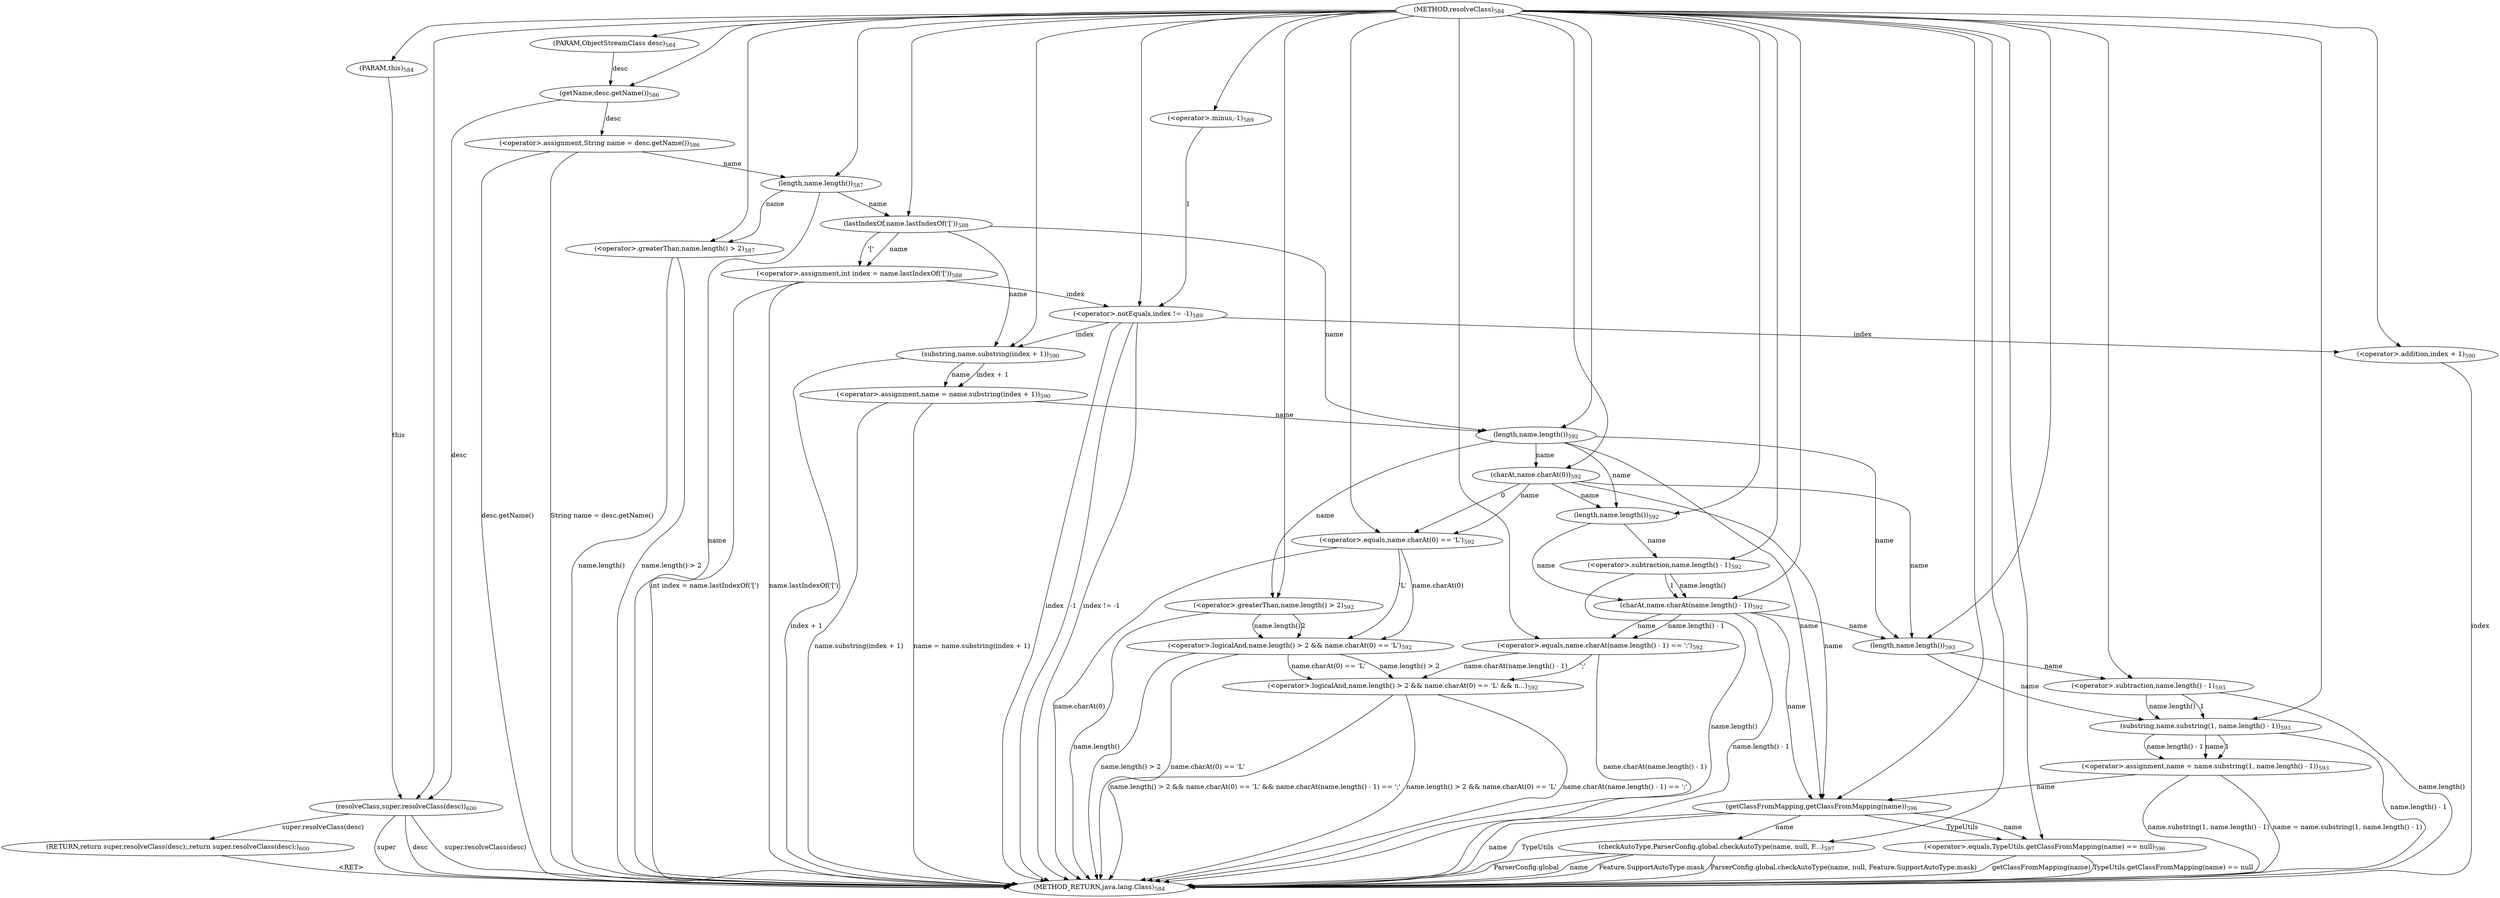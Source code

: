 digraph "resolveClass" {  
"1901" [label = <(METHOD,resolveClass)<SUB>584</SUB>> ]
"1989" [label = <(METHOD_RETURN,java.lang.Class)<SUB>584</SUB>> ]
"1902" [label = <(PARAM,this)<SUB>584</SUB>> ]
"1903" [label = <(PARAM,ObjectStreamClass desc)<SUB>584</SUB>> ]
"1906" [label = <(&lt;operator&gt;.assignment,String name = desc.getName())<SUB>586</SUB>> ]
"1983" [label = <(RETURN,return super.resolveClass(desc);,return super.resolveClass(desc);)<SUB>600</SUB>> ]
"1906" [label = <(&lt;operator&gt;.assignment,String name = desc.getName())<SUB>586</SUB>> ]
"1906" [label = <(&lt;operator&gt;.assignment,String name = desc.getName())<SUB>586</SUB>> ]
"1911" [label = <(&lt;operator&gt;.greaterThan,name.length() &gt; 2)<SUB>587</SUB>> ]
"1984" [label = <(resolveClass,super.resolveClass(desc))<SUB>600</SUB>> ]
"1908" [label = <(getName,desc.getName())<SUB>586</SUB>> ]
"1911" [label = <(&lt;operator&gt;.greaterThan,name.length() &gt; 2)<SUB>587</SUB>> ]
"1911" [label = <(&lt;operator&gt;.greaterThan,name.length() &gt; 2)<SUB>587</SUB>> ]
"1917" [label = <(&lt;operator&gt;.assignment,int index = name.lastIndexOf('['))<SUB>588</SUB>> ]
"1984" [label = <(resolveClass,super.resolveClass(desc))<SUB>600</SUB>> ]
"1984" [label = <(resolveClass,super.resolveClass(desc))<SUB>600</SUB>> ]
"1912" [label = <(length,name.length())<SUB>587</SUB>> ]
"1917" [label = <(&lt;operator&gt;.assignment,int index = name.lastIndexOf('['))<SUB>588</SUB>> ]
"1917" [label = <(&lt;operator&gt;.assignment,int index = name.lastIndexOf('['))<SUB>588</SUB>> ]
"1923" [label = <(&lt;operator&gt;.notEquals,index != -1)<SUB>589</SUB>> ]
"1936" [label = <(&lt;operator&gt;.logicalAnd,name.length() &gt; 2 &amp;&amp; name.charAt(0) == 'L' &amp;&amp; n...)<SUB>592</SUB>> ]
"1966" [label = <(&lt;operator&gt;.equals,TypeUtils.getClassFromMapping(name) == null)<SUB>596</SUB>> ]
"1919" [label = <(lastIndexOf,name.lastIndexOf('['))<SUB>588</SUB>> ]
"1919" [label = <(lastIndexOf,name.lastIndexOf('['))<SUB>588</SUB>> ]
"1923" [label = <(&lt;operator&gt;.notEquals,index != -1)<SUB>589</SUB>> ]
"1923" [label = <(&lt;operator&gt;.notEquals,index != -1)<SUB>589</SUB>> ]
"1928" [label = <(&lt;operator&gt;.assignment,name = name.substring(index + 1))<SUB>590</SUB>> ]
"1936" [label = <(&lt;operator&gt;.logicalAnd,name.length() &gt; 2 &amp;&amp; name.charAt(0) == 'L' &amp;&amp; n...)<SUB>592</SUB>> ]
"1936" [label = <(&lt;operator&gt;.logicalAnd,name.length() &gt; 2 &amp;&amp; name.charAt(0) == 'L' &amp;&amp; n...)<SUB>592</SUB>> ]
"1956" [label = <(&lt;operator&gt;.assignment,name = name.substring(1, name.length() - 1))<SUB>593</SUB>> ]
"1966" [label = <(&lt;operator&gt;.equals,TypeUtils.getClassFromMapping(name) == null)<SUB>596</SUB>> ]
"1966" [label = <(&lt;operator&gt;.equals,TypeUtils.getClassFromMapping(name) == null)<SUB>596</SUB>> ]
"1972" [label = <(checkAutoType,ParserConfig.global.checkAutoType(name, null, F...)<SUB>597</SUB>> ]
"1925" [label = <(&lt;operator&gt;.minus,-1)<SUB>589</SUB>> ]
"1928" [label = <(&lt;operator&gt;.assignment,name = name.substring(index + 1))<SUB>590</SUB>> ]
"1928" [label = <(&lt;operator&gt;.assignment,name = name.substring(index + 1))<SUB>590</SUB>> ]
"1937" [label = <(&lt;operator&gt;.logicalAnd,name.length() &gt; 2 &amp;&amp; name.charAt(0) == 'L')<SUB>592</SUB>> ]
"1937" [label = <(&lt;operator&gt;.logicalAnd,name.length() &gt; 2 &amp;&amp; name.charAt(0) == 'L')<SUB>592</SUB>> ]
"1947" [label = <(&lt;operator&gt;.equals,name.charAt(name.length() - 1) == ';')<SUB>592</SUB>> ]
"1947" [label = <(&lt;operator&gt;.equals,name.charAt(name.length() - 1) == ';')<SUB>592</SUB>> ]
"1956" [label = <(&lt;operator&gt;.assignment,name = name.substring(1, name.length() - 1))<SUB>593</SUB>> ]
"1956" [label = <(&lt;operator&gt;.assignment,name = name.substring(1, name.length() - 1))<SUB>593</SUB>> ]
"1967" [label = <(getClassFromMapping,getClassFromMapping(name))<SUB>596</SUB>> ]
"1967" [label = <(getClassFromMapping,getClassFromMapping(name))<SUB>596</SUB>> ]
"1972" [label = <(checkAutoType,ParserConfig.global.checkAutoType(name, null, F...)<SUB>597</SUB>> ]
"1972" [label = <(checkAutoType,ParserConfig.global.checkAutoType(name, null, F...)<SUB>597</SUB>> ]
"1972" [label = <(checkAutoType,ParserConfig.global.checkAutoType(name, null, F...)<SUB>597</SUB>> ]
"1972" [label = <(checkAutoType,ParserConfig.global.checkAutoType(name, null, F...)<SUB>597</SUB>> ]
"1930" [label = <(substring,name.substring(index + 1))<SUB>590</SUB>> ]
"1930" [label = <(substring,name.substring(index + 1))<SUB>590</SUB>> ]
"1938" [label = <(&lt;operator&gt;.greaterThan,name.length() &gt; 2)<SUB>592</SUB>> ]
"1938" [label = <(&lt;operator&gt;.greaterThan,name.length() &gt; 2)<SUB>592</SUB>> ]
"1942" [label = <(&lt;operator&gt;.equals,name.charAt(0) == 'L')<SUB>592</SUB>> ]
"1942" [label = <(&lt;operator&gt;.equals,name.charAt(0) == 'L')<SUB>592</SUB>> ]
"1948" [label = <(charAt,name.charAt(name.length() - 1))<SUB>592</SUB>> ]
"1948" [label = <(charAt,name.charAt(name.length() - 1))<SUB>592</SUB>> ]
"1958" [label = <(substring,name.substring(1, name.length() - 1))<SUB>593</SUB>> ]
"1958" [label = <(substring,name.substring(1, name.length() - 1))<SUB>593</SUB>> ]
"1958" [label = <(substring,name.substring(1, name.length() - 1))<SUB>593</SUB>> ]
"1932" [label = <(&lt;operator&gt;.addition,index + 1)<SUB>590</SUB>> ]
"1932" [label = <(&lt;operator&gt;.addition,index + 1)<SUB>590</SUB>> ]
"1939" [label = <(length,name.length())<SUB>592</SUB>> ]
"1943" [label = <(charAt,name.charAt(0))<SUB>592</SUB>> ]
"1943" [label = <(charAt,name.charAt(0))<SUB>592</SUB>> ]
"1950" [label = <(&lt;operator&gt;.subtraction,name.length() - 1)<SUB>592</SUB>> ]
"1950" [label = <(&lt;operator&gt;.subtraction,name.length() - 1)<SUB>592</SUB>> ]
"1961" [label = <(&lt;operator&gt;.subtraction,name.length() - 1)<SUB>593</SUB>> ]
"1961" [label = <(&lt;operator&gt;.subtraction,name.length() - 1)<SUB>593</SUB>> ]
"1951" [label = <(length,name.length())<SUB>592</SUB>> ]
"1962" [label = <(length,name.length())<SUB>593</SUB>> ]
  "1983" -> "1989"  [ label = "&lt;RET&gt;"] 
  "1906" -> "1989"  [ label = "desc.getName()"] 
  "1906" -> "1989"  [ label = "String name = desc.getName()"] 
  "1912" -> "1989"  [ label = "name"] 
  "1911" -> "1989"  [ label = "name.length()"] 
  "1911" -> "1989"  [ label = "name.length() &gt; 2"] 
  "1917" -> "1989"  [ label = "name.lastIndexOf('[')"] 
  "1917" -> "1989"  [ label = "int index = name.lastIndexOf('[')"] 
  "1923" -> "1989"  [ label = "index"] 
  "1923" -> "1989"  [ label = "-1"] 
  "1923" -> "1989"  [ label = "index != -1"] 
  "1932" -> "1989"  [ label = "index"] 
  "1930" -> "1989"  [ label = "index + 1"] 
  "1928" -> "1989"  [ label = "name.substring(index + 1)"] 
  "1928" -> "1989"  [ label = "name = name.substring(index + 1)"] 
  "1938" -> "1989"  [ label = "name.length()"] 
  "1937" -> "1989"  [ label = "name.length() &gt; 2"] 
  "1942" -> "1989"  [ label = "name.charAt(0)"] 
  "1937" -> "1989"  [ label = "name.charAt(0) == 'L'"] 
  "1936" -> "1989"  [ label = "name.length() &gt; 2 &amp;&amp; name.charAt(0) == 'L'"] 
  "1950" -> "1989"  [ label = "name.length()"] 
  "1948" -> "1989"  [ label = "name.length() - 1"] 
  "1947" -> "1989"  [ label = "name.charAt(name.length() - 1)"] 
  "1936" -> "1989"  [ label = "name.charAt(name.length() - 1) == ';'"] 
  "1936" -> "1989"  [ label = "name.length() &gt; 2 &amp;&amp; name.charAt(0) == 'L' &amp;&amp; name.charAt(name.length() - 1) == ';'"] 
  "1961" -> "1989"  [ label = "name.length()"] 
  "1958" -> "1989"  [ label = "name.length() - 1"] 
  "1956" -> "1989"  [ label = "name.substring(1, name.length() - 1)"] 
  "1956" -> "1989"  [ label = "name = name.substring(1, name.length() - 1)"] 
  "1967" -> "1989"  [ label = "name"] 
  "1966" -> "1989"  [ label = "getClassFromMapping(name)"] 
  "1966" -> "1989"  [ label = "TypeUtils.getClassFromMapping(name) == null"] 
  "1972" -> "1989"  [ label = "ParserConfig.global"] 
  "1972" -> "1989"  [ label = "name"] 
  "1972" -> "1989"  [ label = "Feature.SupportAutoType.mask"] 
  "1972" -> "1989"  [ label = "ParserConfig.global.checkAutoType(name, null, Feature.SupportAutoType.mask)"] 
  "1984" -> "1989"  [ label = "super"] 
  "1984" -> "1989"  [ label = "desc"] 
  "1984" -> "1989"  [ label = "super.resolveClass(desc)"] 
  "1967" -> "1989"  [ label = "TypeUtils"] 
  "1901" -> "1902" 
  "1901" -> "1903" 
  "1908" -> "1906"  [ label = "desc"] 
  "1984" -> "1983"  [ label = "super.resolveClass(desc)"] 
  "1903" -> "1908"  [ label = "desc"] 
  "1901" -> "1908" 
  "1912" -> "1911"  [ label = "name"] 
  "1901" -> "1911" 
  "1919" -> "1917"  [ label = "name"] 
  "1919" -> "1917"  [ label = "'['"] 
  "1902" -> "1984"  [ label = "this"] 
  "1901" -> "1984" 
  "1908" -> "1984"  [ label = "desc"] 
  "1906" -> "1912"  [ label = "name"] 
  "1901" -> "1912" 
  "1912" -> "1919"  [ label = "name"] 
  "1901" -> "1919" 
  "1917" -> "1923"  [ label = "index"] 
  "1901" -> "1923" 
  "1925" -> "1923"  [ label = "1"] 
  "1930" -> "1928"  [ label = "name"] 
  "1930" -> "1928"  [ label = "index + 1"] 
  "1937" -> "1936"  [ label = "name.length() &gt; 2"] 
  "1937" -> "1936"  [ label = "name.charAt(0) == 'L'"] 
  "1947" -> "1936"  [ label = "name.charAt(name.length() - 1)"] 
  "1947" -> "1936"  [ label = "';'"] 
  "1958" -> "1956"  [ label = "name"] 
  "1958" -> "1956"  [ label = "1"] 
  "1958" -> "1956"  [ label = "name.length() - 1"] 
  "1967" -> "1966"  [ label = "TypeUtils"] 
  "1967" -> "1966"  [ label = "name"] 
  "1901" -> "1966" 
  "1901" -> "1925" 
  "1938" -> "1937"  [ label = "name.length()"] 
  "1938" -> "1937"  [ label = "2"] 
  "1942" -> "1937"  [ label = "name.charAt(0)"] 
  "1942" -> "1937"  [ label = "'L'"] 
  "1948" -> "1947"  [ label = "name"] 
  "1948" -> "1947"  [ label = "name.length() - 1"] 
  "1901" -> "1947" 
  "1901" -> "1967" 
  "1939" -> "1967"  [ label = "name"] 
  "1943" -> "1967"  [ label = "name"] 
  "1948" -> "1967"  [ label = "name"] 
  "1956" -> "1967"  [ label = "name"] 
  "1967" -> "1972"  [ label = "name"] 
  "1901" -> "1972" 
  "1919" -> "1930"  [ label = "name"] 
  "1901" -> "1930" 
  "1923" -> "1930"  [ label = "index"] 
  "1939" -> "1938"  [ label = "name"] 
  "1901" -> "1938" 
  "1943" -> "1942"  [ label = "name"] 
  "1943" -> "1942"  [ label = "0"] 
  "1901" -> "1942" 
  "1951" -> "1948"  [ label = "name"] 
  "1901" -> "1948" 
  "1950" -> "1948"  [ label = "name.length()"] 
  "1950" -> "1948"  [ label = "1"] 
  "1962" -> "1958"  [ label = "name"] 
  "1901" -> "1958" 
  "1961" -> "1958"  [ label = "name.length()"] 
  "1961" -> "1958"  [ label = "1"] 
  "1923" -> "1932"  [ label = "index"] 
  "1901" -> "1932" 
  "1919" -> "1939"  [ label = "name"] 
  "1928" -> "1939"  [ label = "name"] 
  "1901" -> "1939" 
  "1939" -> "1943"  [ label = "name"] 
  "1901" -> "1943" 
  "1951" -> "1950"  [ label = "name"] 
  "1901" -> "1950" 
  "1962" -> "1961"  [ label = "name"] 
  "1901" -> "1961" 
  "1939" -> "1951"  [ label = "name"] 
  "1943" -> "1951"  [ label = "name"] 
  "1901" -> "1951" 
  "1939" -> "1962"  [ label = "name"] 
  "1943" -> "1962"  [ label = "name"] 
  "1948" -> "1962"  [ label = "name"] 
  "1901" -> "1962" 
}
